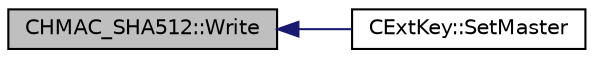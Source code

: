 digraph "CHMAC_SHA512::Write"
{
  edge [fontname="Helvetica",fontsize="10",labelfontname="Helvetica",labelfontsize="10"];
  node [fontname="Helvetica",fontsize="10",shape=record];
  rankdir="LR";
  Node12 [label="CHMAC_SHA512::Write",height=0.2,width=0.4,color="black", fillcolor="grey75", style="filled", fontcolor="black"];
  Node12 -> Node13 [dir="back",color="midnightblue",fontsize="10",style="solid",fontname="Helvetica"];
  Node13 [label="CExtKey::SetMaster",height=0.2,width=0.4,color="black", fillcolor="white", style="filled",URL="$struct_c_ext_key.html#a8cd6ecafdd649082601d7eebbec79688"];
}
